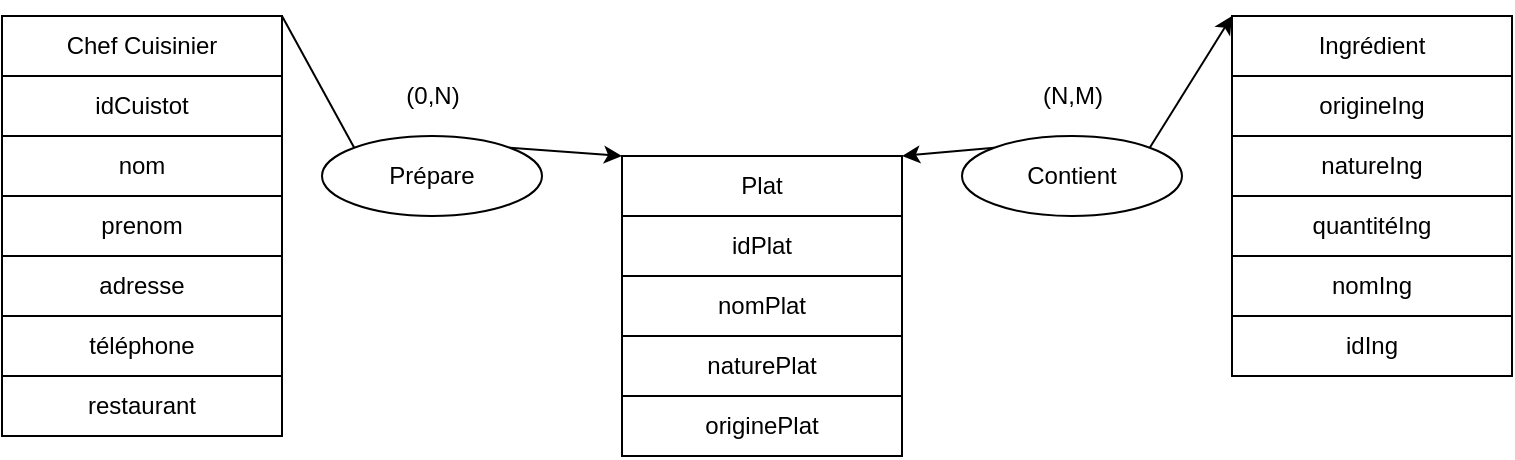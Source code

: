 <mxfile>
    <diagram id="XB5eQEp35xA1Sf6afuNv" name="Page-1">
        <mxGraphModel dx="1002" dy="563" grid="1" gridSize="10" guides="1" tooltips="1" connect="1" arrows="1" fold="1" page="1" pageScale="1" pageWidth="850" pageHeight="1100" math="0" shadow="0">
            <root>
                <mxCell id="0"/>
                <mxCell id="1" parent="0"/>
                <mxCell id="53" style="edgeStyle=none;html=1;exitX=1;exitY=0;exitDx=0;exitDy=0;entryX=0;entryY=0;entryDx=0;entryDy=0;startArrow=none;" edge="1" parent="1" source="42" target="23">
                    <mxGeometry relative="1" as="geometry"/>
                </mxCell>
                <mxCell id="12" value="Chef Cuisinier" style="swimlane;fontStyle=0;childLayout=stackLayout;horizontal=1;startSize=30;horizontalStack=0;resizeParent=1;resizeParentMax=0;resizeLast=0;collapsible=1;marginBottom=0;whiteSpace=wrap;html=1;" vertex="1" parent="1">
                    <mxGeometry x="55" y="60" width="140" height="210" as="geometry"/>
                </mxCell>
                <mxCell id="18" value="idCuistot" style="rounded=0;whiteSpace=wrap;html=1;" vertex="1" parent="12">
                    <mxGeometry y="30" width="140" height="30" as="geometry"/>
                </mxCell>
                <mxCell id="16" value="nom" style="rounded=0;whiteSpace=wrap;html=1;" vertex="1" parent="12">
                    <mxGeometry y="60" width="140" height="30" as="geometry"/>
                </mxCell>
                <mxCell id="19" value="prenom&lt;span style=&quot;color: rgba(0, 0, 0, 0); font-family: monospace; font-size: 0px; text-align: start;&quot;&gt;%3CmxGraphModel%3E%3Croot%3E%3CmxCell%20id%3D%220%22%2F%3E%3CmxCell%20id%3D%221%22%20parent%3D%220%22%2F%3E%3CmxCell%20id%3D%222%22%20value%3D%22nom%22%20style%3D%22rounded%3D0%3BwhiteSpace%3Dwrap%3Bhtml%3D1%3B%22%20vertex%3D%221%22%20parent%3D%221%22%3E%3CmxGeometry%20x%3D%22310%22%20y%3D%22220%22%20width%3D%22140%22%20height%3D%2230%22%20as%3D%22geometry%22%2F%3E%3C%2FmxCell%3E%3C%2Froot%3E%3C%2FmxGraphModel%3E&lt;/span&gt;" style="rounded=0;whiteSpace=wrap;html=1;" vertex="1" parent="12">
                    <mxGeometry y="90" width="140" height="30" as="geometry"/>
                </mxCell>
                <mxCell id="22" value="adresse" style="rounded=0;whiteSpace=wrap;html=1;" vertex="1" parent="12">
                    <mxGeometry y="120" width="140" height="30" as="geometry"/>
                </mxCell>
                <mxCell id="21" value="téléphone" style="rounded=0;whiteSpace=wrap;html=1;" vertex="1" parent="12">
                    <mxGeometry y="150" width="140" height="30" as="geometry"/>
                </mxCell>
                <mxCell id="20" value="restaurant" style="rounded=0;whiteSpace=wrap;html=1;" vertex="1" parent="12">
                    <mxGeometry y="180" width="140" height="30" as="geometry"/>
                </mxCell>
                <mxCell id="23" value="Plat" style="swimlane;fontStyle=0;childLayout=stackLayout;horizontal=1;startSize=30;horizontalStack=0;resizeParent=1;resizeParentMax=0;resizeLast=0;collapsible=1;marginBottom=0;whiteSpace=wrap;html=1;" vertex="1" parent="1">
                    <mxGeometry x="365" y="130" width="140" height="150" as="geometry"/>
                </mxCell>
                <mxCell id="30" value="idPlat" style="rounded=0;whiteSpace=wrap;html=1;" vertex="1" parent="23">
                    <mxGeometry y="30" width="140" height="30" as="geometry"/>
                </mxCell>
                <mxCell id="27" value="nomPlat" style="rounded=0;whiteSpace=wrap;html=1;" vertex="1" parent="23">
                    <mxGeometry y="60" width="140" height="30" as="geometry"/>
                </mxCell>
                <mxCell id="29" value="naturePlat" style="rounded=0;whiteSpace=wrap;html=1;" vertex="1" parent="23">
                    <mxGeometry y="90" width="140" height="30" as="geometry"/>
                </mxCell>
                <mxCell id="28" value="originePlat" style="rounded=0;whiteSpace=wrap;html=1;" vertex="1" parent="23">
                    <mxGeometry y="120" width="140" height="30" as="geometry"/>
                </mxCell>
                <mxCell id="31" value="Ingrédient" style="swimlane;fontStyle=0;childLayout=stackLayout;horizontal=1;startSize=30;horizontalStack=0;resizeParent=1;resizeParentMax=0;resizeLast=0;collapsible=1;marginBottom=0;whiteSpace=wrap;html=1;" vertex="1" parent="1">
                    <mxGeometry x="670" y="60" width="140" height="180" as="geometry"/>
                </mxCell>
                <mxCell id="36" value="origineIng" style="rounded=0;whiteSpace=wrap;html=1;" vertex="1" parent="31">
                    <mxGeometry y="30" width="140" height="30" as="geometry"/>
                </mxCell>
                <mxCell id="35" value="natureIng" style="rounded=0;whiteSpace=wrap;html=1;" vertex="1" parent="31">
                    <mxGeometry y="60" width="140" height="30" as="geometry"/>
                </mxCell>
                <mxCell id="34" value="quantitéIng" style="rounded=0;whiteSpace=wrap;html=1;" vertex="1" parent="31">
                    <mxGeometry y="90" width="140" height="30" as="geometry"/>
                </mxCell>
                <mxCell id="33" value="nomIng" style="rounded=0;whiteSpace=wrap;html=1;" vertex="1" parent="31">
                    <mxGeometry y="120" width="140" height="30" as="geometry"/>
                </mxCell>
                <mxCell id="32" value="idIng" style="rounded=0;whiteSpace=wrap;html=1;" vertex="1" parent="31">
                    <mxGeometry y="150" width="140" height="30" as="geometry"/>
                </mxCell>
                <mxCell id="50" value="" style="endArrow=classic;startArrow=none;html=1;entryX=0;entryY=0;entryDx=0;entryDy=0;exitX=1;exitY=0;exitDx=0;exitDy=0;" edge="1" parent="1" source="43" target="31">
                    <mxGeometry width="50" height="50" relative="1" as="geometry">
                        <mxPoint x="370" y="260" as="sourcePoint"/>
                        <mxPoint x="420" y="210" as="targetPoint"/>
                    </mxGeometry>
                </mxCell>
                <mxCell id="51" value="" style="endArrow=none;startArrow=classic;html=1;entryX=0;entryY=0;entryDx=0;entryDy=0;exitX=1;exitY=0;exitDx=0;exitDy=0;" edge="1" parent="1" source="23" target="43">
                    <mxGeometry width="50" height="50" relative="1" as="geometry">
                        <mxPoint x="415" y="290" as="sourcePoint"/>
                        <mxPoint x="555" y="90" as="targetPoint"/>
                    </mxGeometry>
                </mxCell>
                <mxCell id="43" value="Contient" style="ellipse;whiteSpace=wrap;html=1;" vertex="1" parent="1">
                    <mxGeometry x="535" y="120" width="110" height="40" as="geometry"/>
                </mxCell>
                <mxCell id="54" value="" style="edgeStyle=none;html=1;exitX=1;exitY=0;exitDx=0;exitDy=0;entryX=0;entryY=0;entryDx=0;entryDy=0;endArrow=none;" edge="1" parent="1" source="12" target="42">
                    <mxGeometry relative="1" as="geometry">
                        <mxPoint x="230" y="30" as="sourcePoint"/>
                        <mxPoint x="310" y="270" as="targetPoint"/>
                    </mxGeometry>
                </mxCell>
                <mxCell id="42" value="Prépare" style="ellipse;whiteSpace=wrap;html=1;" vertex="1" parent="1">
                    <mxGeometry x="215" y="120" width="110" height="40" as="geometry"/>
                </mxCell>
                <mxCell id="55" value="(0,N)" style="text;html=1;align=center;verticalAlign=middle;resizable=0;points=[];autosize=1;strokeColor=none;fillColor=none;" vertex="1" parent="1">
                    <mxGeometry x="245" y="85" width="50" height="30" as="geometry"/>
                </mxCell>
                <mxCell id="56" value="(N,M)" style="text;html=1;align=center;verticalAlign=middle;resizable=0;points=[];autosize=1;strokeColor=none;fillColor=none;" vertex="1" parent="1">
                    <mxGeometry x="565" y="85" width="50" height="30" as="geometry"/>
                </mxCell>
            </root>
        </mxGraphModel>
    </diagram>
</mxfile>